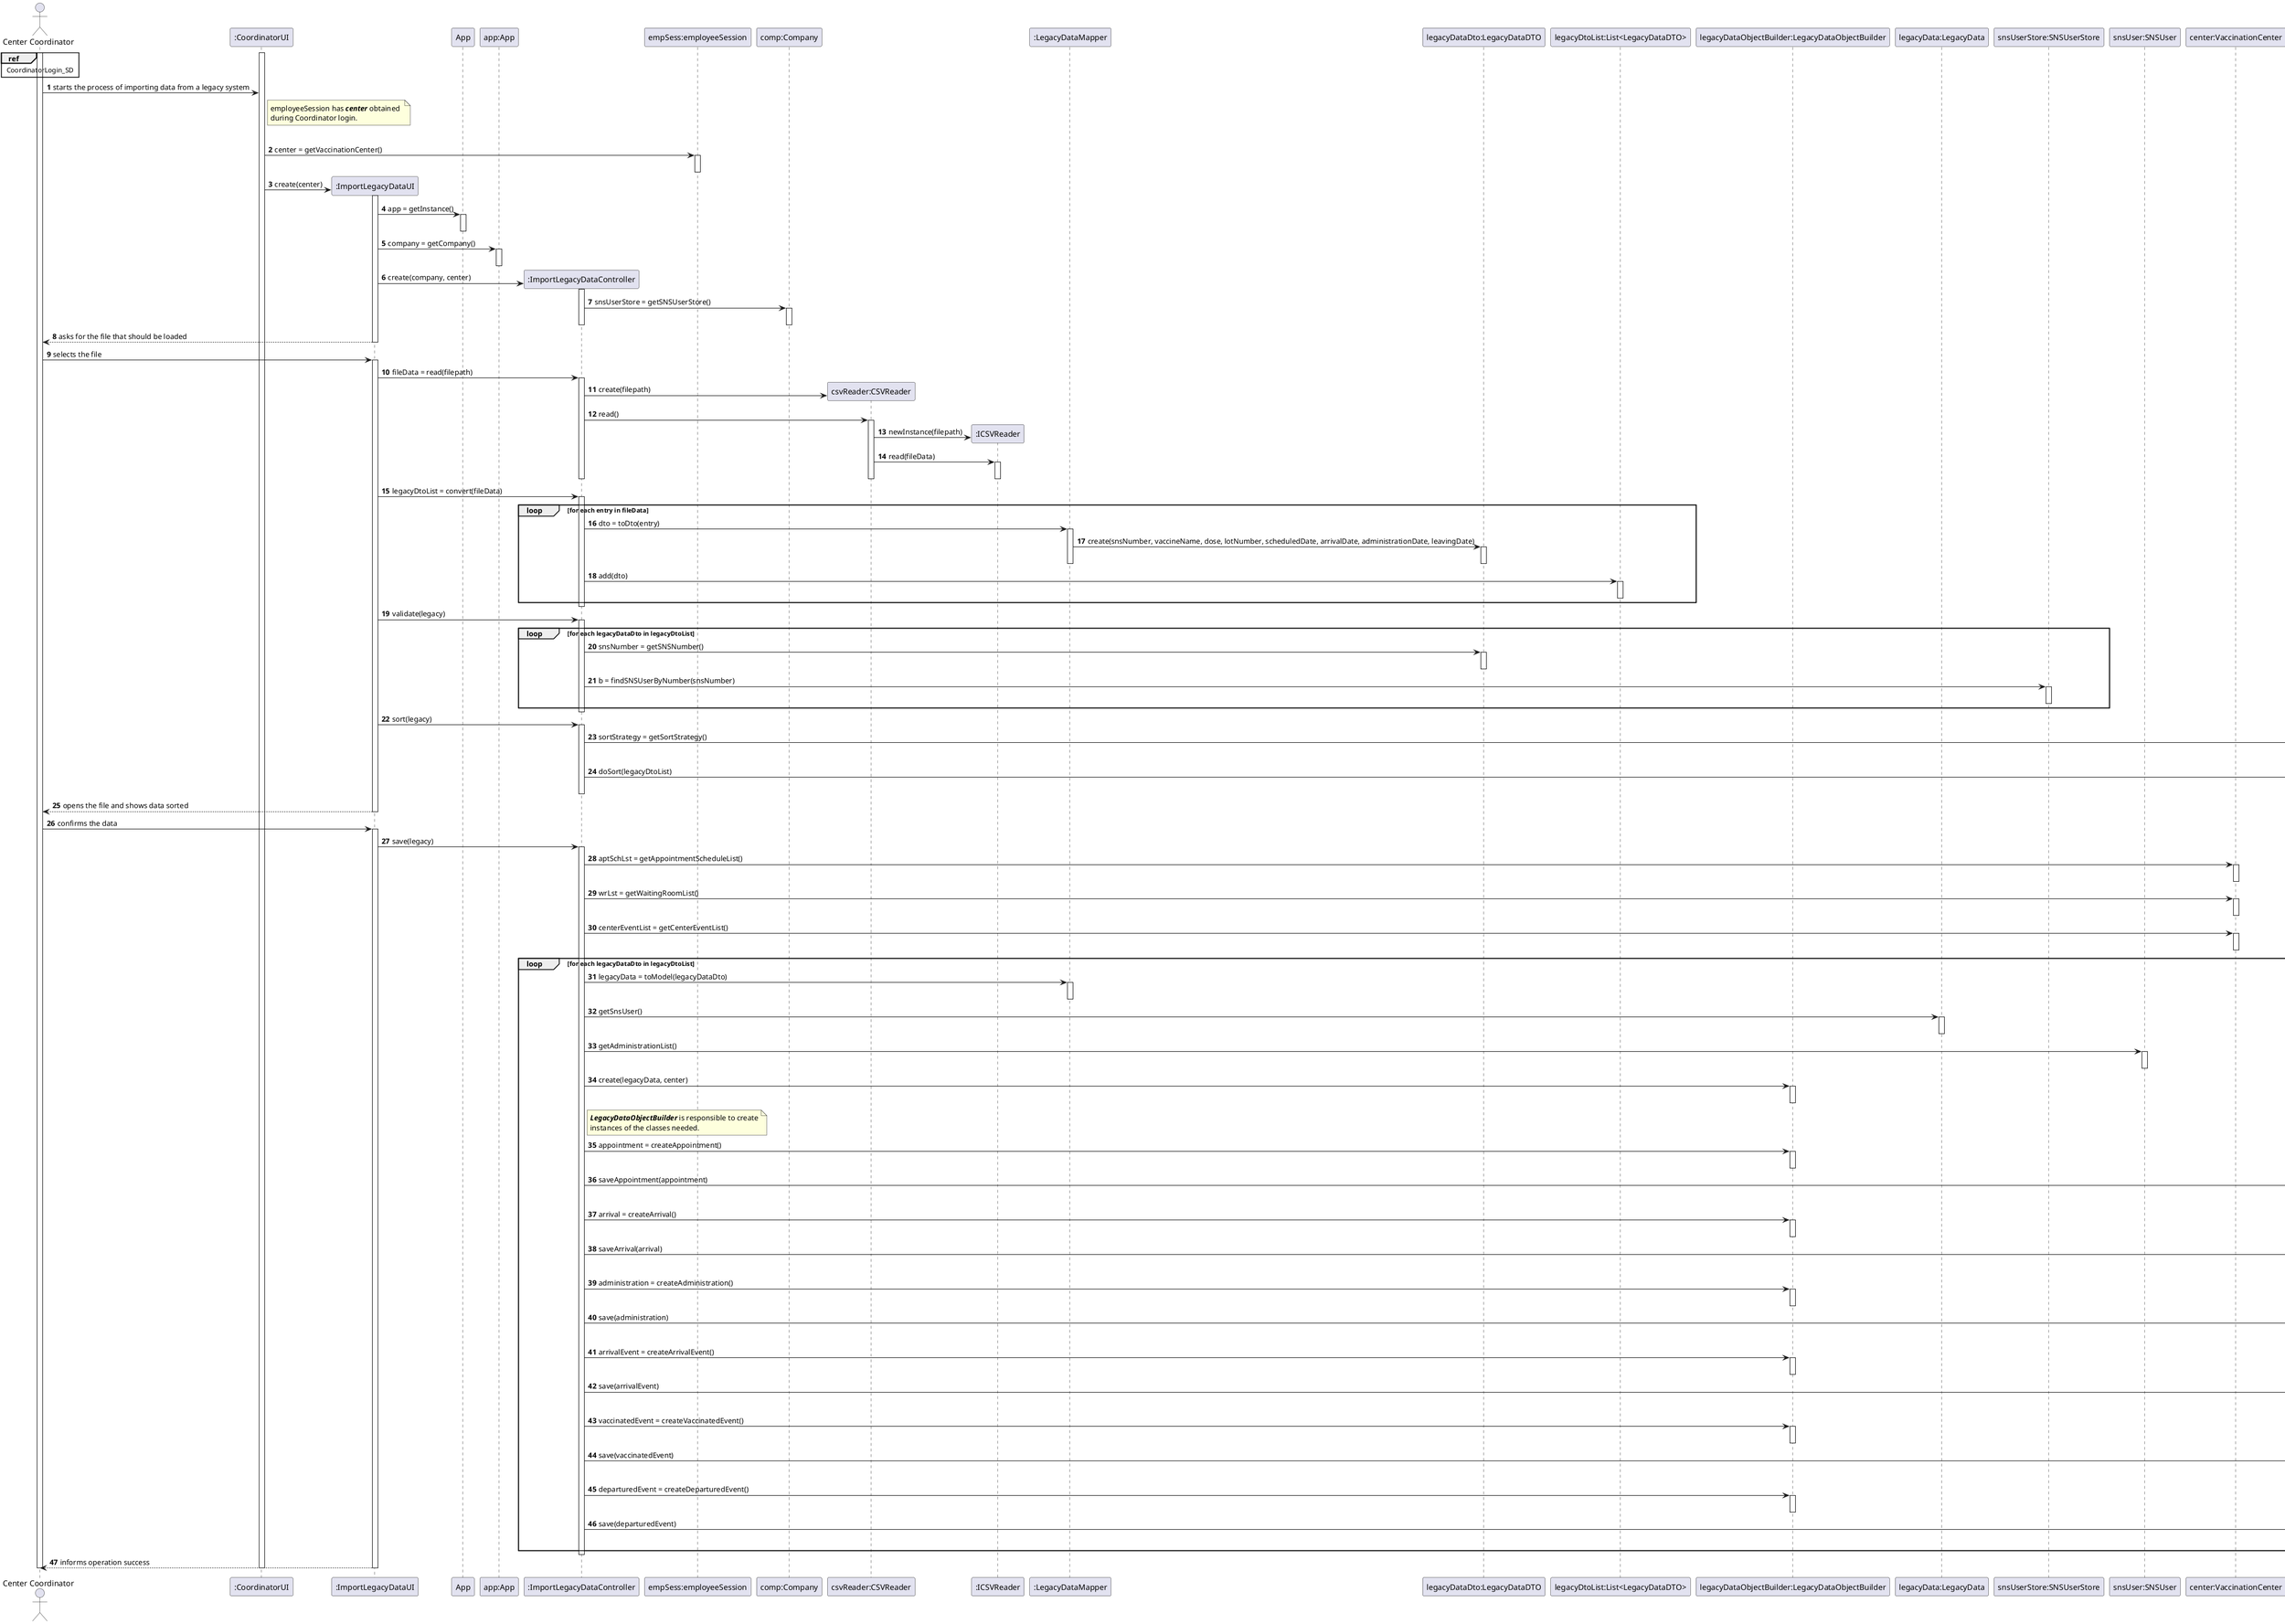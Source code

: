 @startuml US17_SD
autonumber

actor "Center Coordinator" as COORDINATOR

participant ":CoordinatorUI" as CUI
participant ":ImportLegacyDataUI" as UI
participant "App" as _APP
participant "app:App" as APP
participant ":ImportLegacyDataController" as CTRL
participant "empSess:employeeSession" as SESSION
participant "comp:Company" as COMPANY
participant "csvReader:CSVReader" as CSVREADER
participant ":ICSVReader" as ICSV
participant ":LegacyDataMapper" as MAPPER
participant "legacyDataDto:LegacyDataDTO" as DTO
participant "legacyDtoList:List<LegacyDataDTO>" as LIST_DTOS
participant "legacyDataObjectBuilder:LegacyDataObjectBuilder" as BUILDER
participant "legacyData:LegacyData" as LEGACYDATA
participant "snsUserStore:SNSUserStore" as SNSSTORE
participant "snsUser:SNSUser" as SNSUSER
participant "center:VaccinationCenter" as CENTER
participant "waitingRoom:WaitingRoom" as WR
participant "aptSchLst:AppointmentScheduleList" as APTSCHLST
participant "centerEventList:CenterEventList" as CELIST
participant ":SortFactory" as SORTFACTORY
participant "sortStrategy:ISortStrategy" as ISORTSTRATEGY
participant "vacStore:VaccineStore" as VACCINESTORE
participant "vaccine:Vaccine" as VACCINE
participant "administrationList:AdministrationList" as ADLST
participant "appointment:Appointment" as APT
participant "arrival:Arrival" as ARRIVAL
participant "administration:Administration" as ADMINISTRATION
participant "fileData:List<String[]>" as LIST_FILEDATA

activate COORDINATOR
  ref over COORDINATOR
    ' !include ../../CoordinatorLogin_SD.puml!
    ' ![[../../CoordinatorLogin_SD.puml]]
    ' ![[../../CoordinatorLogin_SD.svg]]
    CoordinatorLogin_SD
  end ref

  activate CUI
  COORDINATOR -> CUI : starts the process of importing data from a legacy system

      note right of CUI
        employeeSession has <i><b>center</b></i> obtained 
        during Coordinator login.
      end note

      |||

    CUI -> SESSION : center = getVaccinationCenter()
    activate SESSION
    deactivate SESSION

    CUI -> UI ** : create(center)
    activate UI

      UI -> _APP : app = getInstance()
      activate _APP
      deactivate _APP

      UI -> APP : company = getCompany()
      activate APP
      deactivate APP

      UI -> CTRL ** : create(company, center)
      activate CTRL
        CTRL -> COMPANY : snsUserStore = getSNSUserStore()
        activate COMPANY
        deactivate COMPANY
      deactivate CTRL
      
      COORDINATOR <-- UI : asks for the file that should be loaded
    deactivate UI

    COORDINATOR -> UI : selects the file
    activate UI
    
      ' read data

      UI -> CTRL : fileData = read(filepath)
      activate CTRL
        CTRL -> CSVREADER ** : create(filepath)

        CTRL -> CSVREADER : read()
        activate CSVREADER
          CSVREADER -> ICSV ** : newInstance(filepath)
          CSVREADER -> ICSV : read(fileData)
          activate ICSV
          deactivate ICSV
        deactivate CSVREADER

      deactivate CTRL

      ' process data
      UI -> CTRL : legacyDtoList = convert(fileData)
      activate CTRL
        loop for each entry in fileData
          CTRL -> MAPPER : dto = toDto(entry)
          activate MAPPER
            MAPPER -> DTO : create(snsNumber, vaccineName, dose, lotNumber, scheduledDate, arrivalDate, administrationDate, leavingDate)
            activate DTO
            deactivate DTO
          deactivate MAPPER

          CTRL -> LIST_DTOS : add(dto)
          activate LIST_DTOS
          deactivate LIST_DTOS
        end
      deactivate CTRL

      UI -> CTRL : validate(legacy)
      activate CTRL
        loop for each legacyDataDto in legacyDtoList
          CTRL -> DTO : snsNumber = getSNSNumber()
          activate DTO
          deactivate DTO

          CTRL -> SNSSTORE : b = findSNSUserByNumber(snsNumber)
          activate SNSSTORE
          deactivate SNSSTORE
        end
      deactivate CTRL

      UI -> CTRL : sort(legacy)
      activate CTRL
        ' TODO: sort with strategy pattern
        CTRL -> SORTFACTORY : sortStrategy = getSortStrategy()
        activate SORTFACTORY
        deactivate SORTFACTORY
        
        CTRL -> ISORTSTRATEGY : doSort(legacyDtoList)
        activate ISORTSTRATEGY
        deactivate ISORTSTRATEGY
      deactivate CTRL

      ' convert to list dto and send it to ui

      COORDINATOR <-- UI : opens the file and shows data sorted
    deactivate UI

    COORDINATOR -> UI : confirms the data
    activate UI
      UI -> CTRL : save(legacy)
      activate CTRL
        ' CTRL -> COMPANY : vacStore = getVaccineStore()
        ' activate COMPANY
        ' deactivate COMPANY

        CTRL -> CENTER : aptSchLst = getAppointmentScheduleList()
        activate CENTER
        deactivate CENTER

        CTRL -> CENTER : wrLst = getWaitingRoomList()
        activate CENTER
        deactivate CENTER

        CTRL -> CENTER : centerEventList = getCenterEventList()
        activate CENTER
        deactivate CENTER

        loop for each legacyDataDto in legacyDtoList
          ' builder
          CTRL -> MAPPER : legacyData = toModel(legacyDataDto)
          activate MAPPER
          deactivate MAPPER

          CTRL -> LEGACYDATA : getSnsUser()
          activate LEGACYDATA
          deactivate LEGACYDATA

          CTRL -> SNSUSER : getAdministrationList()
          activate SNSUSER
          deactivate SNSUSER

          CTRL -> BUILDER : create(legacyData, center)
          activate BUILDER
          deactivate BUILDER

          note right of CTRL
            <i><b>LegacyDataObjectBuilder</b></i> is responsible to create
            instances of the classes needed.
          end note

          CTRL -> BUILDER : appointment = createAppointment()
          activate BUILDER
          deactivate BUILDER

          CTRL -> APTSCHLST : saveAppointment(appointment)
          activate APTSCHLST
          deactivate APTSCHLST

          CTRL -> BUILDER : arrival = createArrival()
          activate BUILDER
          deactivate BUILDER

          CTRL -> WR : saveArrival(arrival)
          activate WR
          deactivate WR

          CTRL -> BUILDER : administration = createAdministration()
          activate BUILDER
          deactivate BUILDER

          CTRL -> WR : save(administration)
          activate WR
          deactivate WR

          CTRL -> BUILDER : arrivalEvent = createArrivalEvent()
          activate BUILDER
          deactivate BUILDER

          CTRL -> CELIST : save(arrivalEvent)
          activate CELIST
          deactivate CELIST

          CTRL -> BUILDER : vaccinatedEvent = createVaccinatedEvent()
          activate BUILDER
          deactivate BUILDER

          CTRL -> CELIST : save(vaccinatedEvent)
          activate CELIST
          deactivate CELIST

          CTRL -> BUILDER : departuredEvent = createDeparturedEvent()
          activate BUILDER
          deactivate BUILDER

          CTRL -> CELIST : save(departuredEvent)
          activate CELIST
          deactivate CELIST

          
        end
      deactivate CTRL
      COORDINATOR <-- UI : informs operation success
    deactivate UI

  deactivate CUI
deactivate COORDINATOR
@enduml
